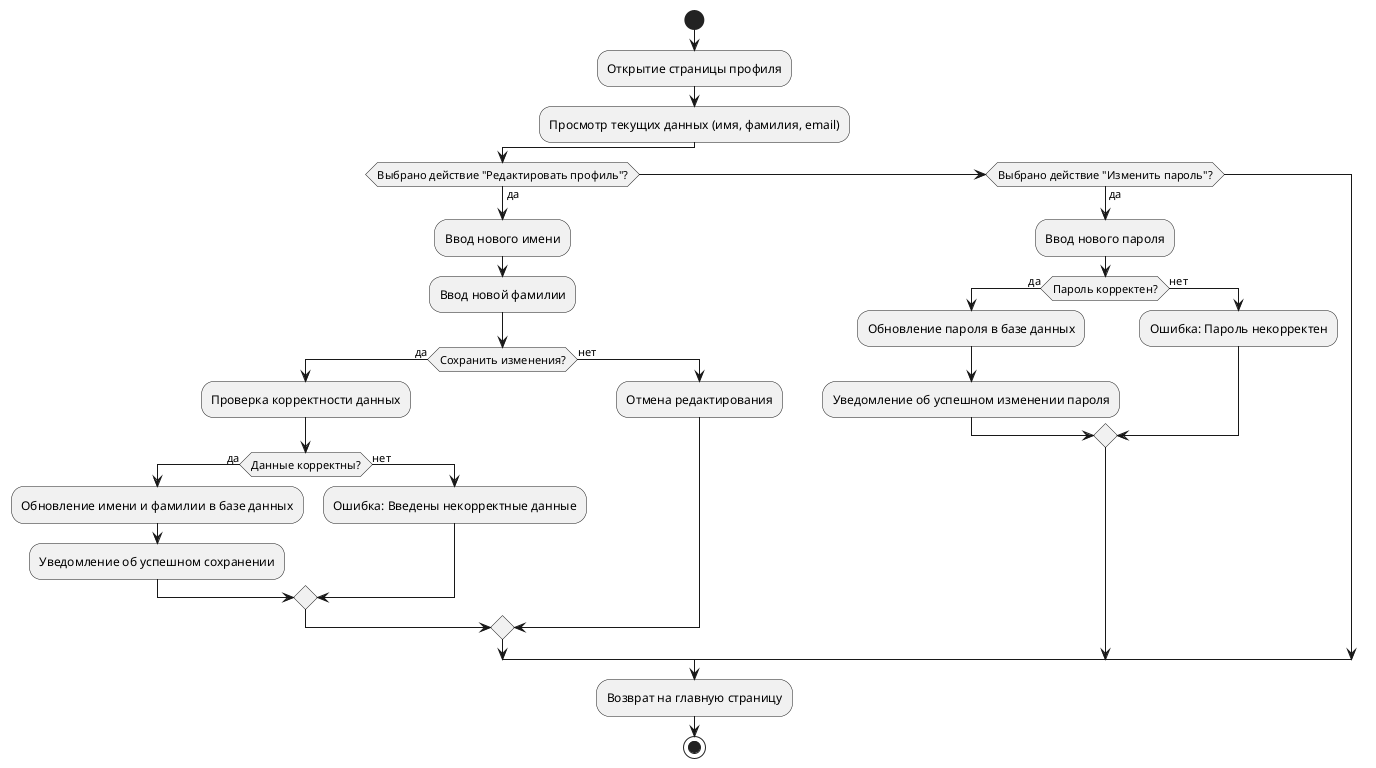 @startuml ProfileEditAD
start

:Открытие страницы профиля;
:Просмотр текущих данных (имя, фамилия, email);

if (Выбрано действие "Редактировать профиль"?) then (да)
    :Ввод нового имени;
    :Ввод новой фамилии;

    if (Сохранить изменения?) then (да)
        :Проверка корректности данных;
        if (Данные корректны?) then (да)
            :Обновление имени и фамилии в базе данных;
            :Уведомление об успешном сохранении;
        else (нет)
            :Ошибка: Введены некорректные данные;
        endif
    else (нет)
        :Отмена редактирования;
    endif

elseif (Выбрано действие "Изменить пароль"?) then (да)
    :Ввод нового пароля;

    if (Пароль корректен?) then (да)
        :Обновление пароля в базе данных;
        :Уведомление об успешном изменении пароля;
    else (нет)
        :Ошибка: Пароль некорректен;
    endif
endif
:Возврат на главную страницу;
stop
@enduml